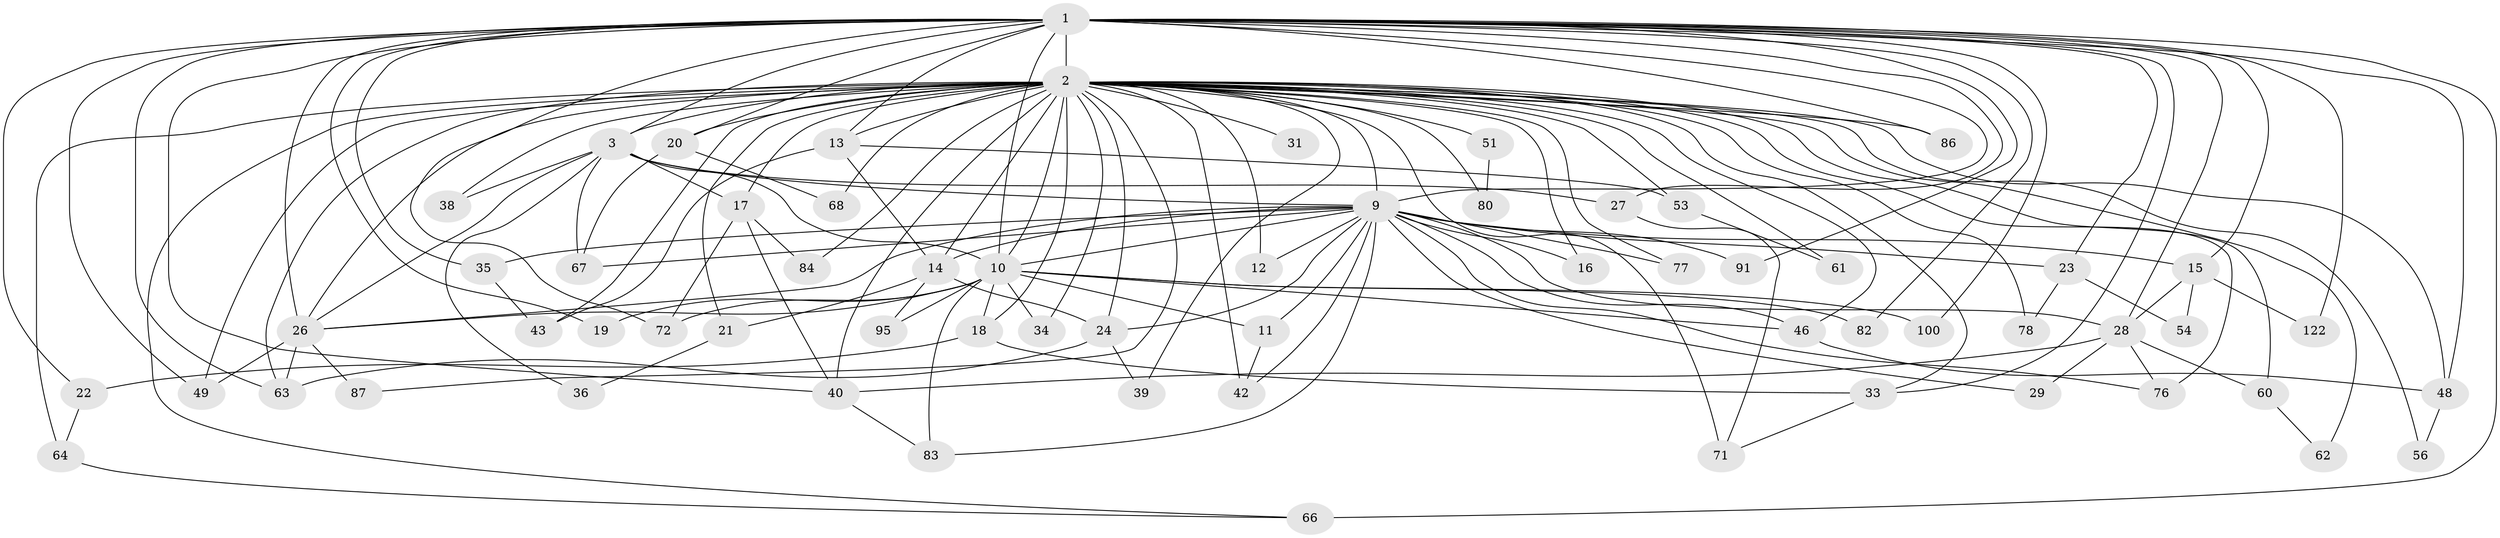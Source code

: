 // original degree distribution, {23: 0.007874015748031496, 19: 0.007874015748031496, 16: 0.007874015748031496, 26: 0.007874015748031496, 27: 0.007874015748031496, 14: 0.007874015748031496, 28: 0.007874015748031496, 21: 0.007874015748031496, 30: 0.007874015748031496, 20: 0.007874015748031496, 3: 0.1889763779527559, 2: 0.5354330708661418, 5: 0.023622047244094488, 7: 0.015748031496062992, 8: 0.007874015748031496, 6: 0.007874015748031496, 4: 0.12598425196850394, 9: 0.007874015748031496, 10: 0.007874015748031496}
// Generated by graph-tools (version 1.1) at 2025/14/03/09/25 04:14:04]
// undirected, 63 vertices, 146 edges
graph export_dot {
graph [start="1"]
  node [color=gray90,style=filled];
  1 [super="+7"];
  2 [super="+6+112+114+85+8+4"];
  3;
  9;
  10 [super="+52"];
  11;
  12;
  13;
  14;
  15 [super="+93"];
  16;
  17;
  18;
  19;
  20;
  21 [super="+41"];
  22;
  23 [super="+92+32"];
  24 [super="+25"];
  26 [super="+50+105+106+104"];
  27 [super="+110"];
  28 [super="+111+30+57+79"];
  29;
  31;
  33 [super="+55"];
  34;
  35;
  36;
  38;
  39;
  40 [super="+115+101+90+47"];
  42 [super="+103+69"];
  43;
  46 [super="+58"];
  48 [super="+88"];
  49 [super="+59"];
  51 [super="+127"];
  53;
  54;
  56;
  60;
  61 [super="+125+70"];
  62;
  63;
  64 [super="+116"];
  66 [super="+89"];
  67 [super="+73"];
  68;
  71 [super="+123"];
  72 [super="+118"];
  76 [super="+108"];
  77 [super="+124"];
  78;
  80;
  82;
  83;
  84;
  86;
  87;
  91;
  95;
  100;
  122;
  1 -- 2 [weight=16];
  1 -- 3 [weight=2];
  1 -- 9 [weight=2];
  1 -- 10 [weight=2];
  1 -- 15;
  1 -- 19;
  1 -- 35;
  1 -- 66 [weight=2];
  1 -- 82;
  1 -- 86;
  1 -- 91;
  1 -- 26 [weight=3];
  1 -- 23 [weight=2];
  1 -- 33;
  1 -- 40 [weight=2];
  1 -- 72;
  1 -- 13;
  1 -- 20;
  1 -- 22;
  1 -- 27;
  1 -- 28;
  1 -- 100;
  1 -- 48;
  1 -- 49;
  1 -- 122;
  1 -- 63;
  2 -- 3 [weight=5];
  2 -- 9 [weight=5];
  2 -- 10 [weight=6];
  2 -- 24;
  2 -- 68;
  2 -- 76 [weight=2];
  2 -- 42 [weight=2];
  2 -- 51 [weight=2];
  2 -- 40 [weight=3];
  2 -- 80;
  2 -- 31 [weight=2];
  2 -- 64 [weight=2];
  2 -- 26 [weight=3];
  2 -- 71;
  2 -- 77 [weight=2];
  2 -- 18;
  2 -- 33;
  2 -- 39;
  2 -- 56;
  2 -- 60;
  2 -- 62;
  2 -- 12;
  2 -- 13;
  2 -- 14 [weight=2];
  2 -- 16;
  2 -- 17 [weight=2];
  2 -- 20;
  2 -- 21 [weight=2];
  2 -- 34;
  2 -- 38 [weight=2];
  2 -- 43;
  2 -- 46;
  2 -- 48;
  2 -- 49;
  2 -- 53;
  2 -- 61 [weight=3];
  2 -- 63;
  2 -- 66;
  2 -- 78;
  2 -- 84;
  2 -- 86;
  2 -- 87;
  3 -- 9;
  3 -- 10;
  3 -- 17;
  3 -- 27 [weight=2];
  3 -- 36;
  3 -- 38;
  3 -- 67;
  3 -- 26;
  9 -- 10;
  9 -- 11;
  9 -- 12;
  9 -- 14;
  9 -- 15;
  9 -- 16;
  9 -- 23 [weight=2];
  9 -- 28 [weight=2];
  9 -- 29;
  9 -- 35;
  9 -- 42;
  9 -- 46;
  9 -- 67 [weight=2];
  9 -- 76;
  9 -- 83;
  9 -- 91;
  9 -- 77;
  9 -- 26;
  9 -- 24;
  10 -- 11;
  10 -- 18;
  10 -- 19;
  10 -- 34;
  10 -- 72;
  10 -- 83;
  10 -- 95;
  10 -- 100;
  10 -- 82;
  10 -- 26;
  10 -- 46;
  11 -- 42;
  13 -- 14;
  13 -- 43;
  13 -- 53;
  14 -- 21;
  14 -- 24;
  14 -- 95;
  15 -- 28 [weight=3];
  15 -- 54;
  15 -- 122;
  17 -- 40;
  17 -- 72;
  17 -- 84;
  18 -- 22;
  18 -- 33;
  20 -- 68;
  20 -- 67;
  21 -- 36;
  22 -- 64;
  23 -- 54;
  23 -- 78;
  24 -- 39;
  24 -- 63;
  26 -- 87;
  26 -- 63;
  26 -- 49;
  27 -- 71;
  28 -- 29;
  28 -- 60;
  28 -- 76;
  28 -- 40;
  33 -- 71;
  35 -- 43;
  40 -- 83;
  46 -- 48;
  48 -- 56;
  51 -- 80;
  53 -- 61;
  60 -- 62;
  64 -- 66;
}
